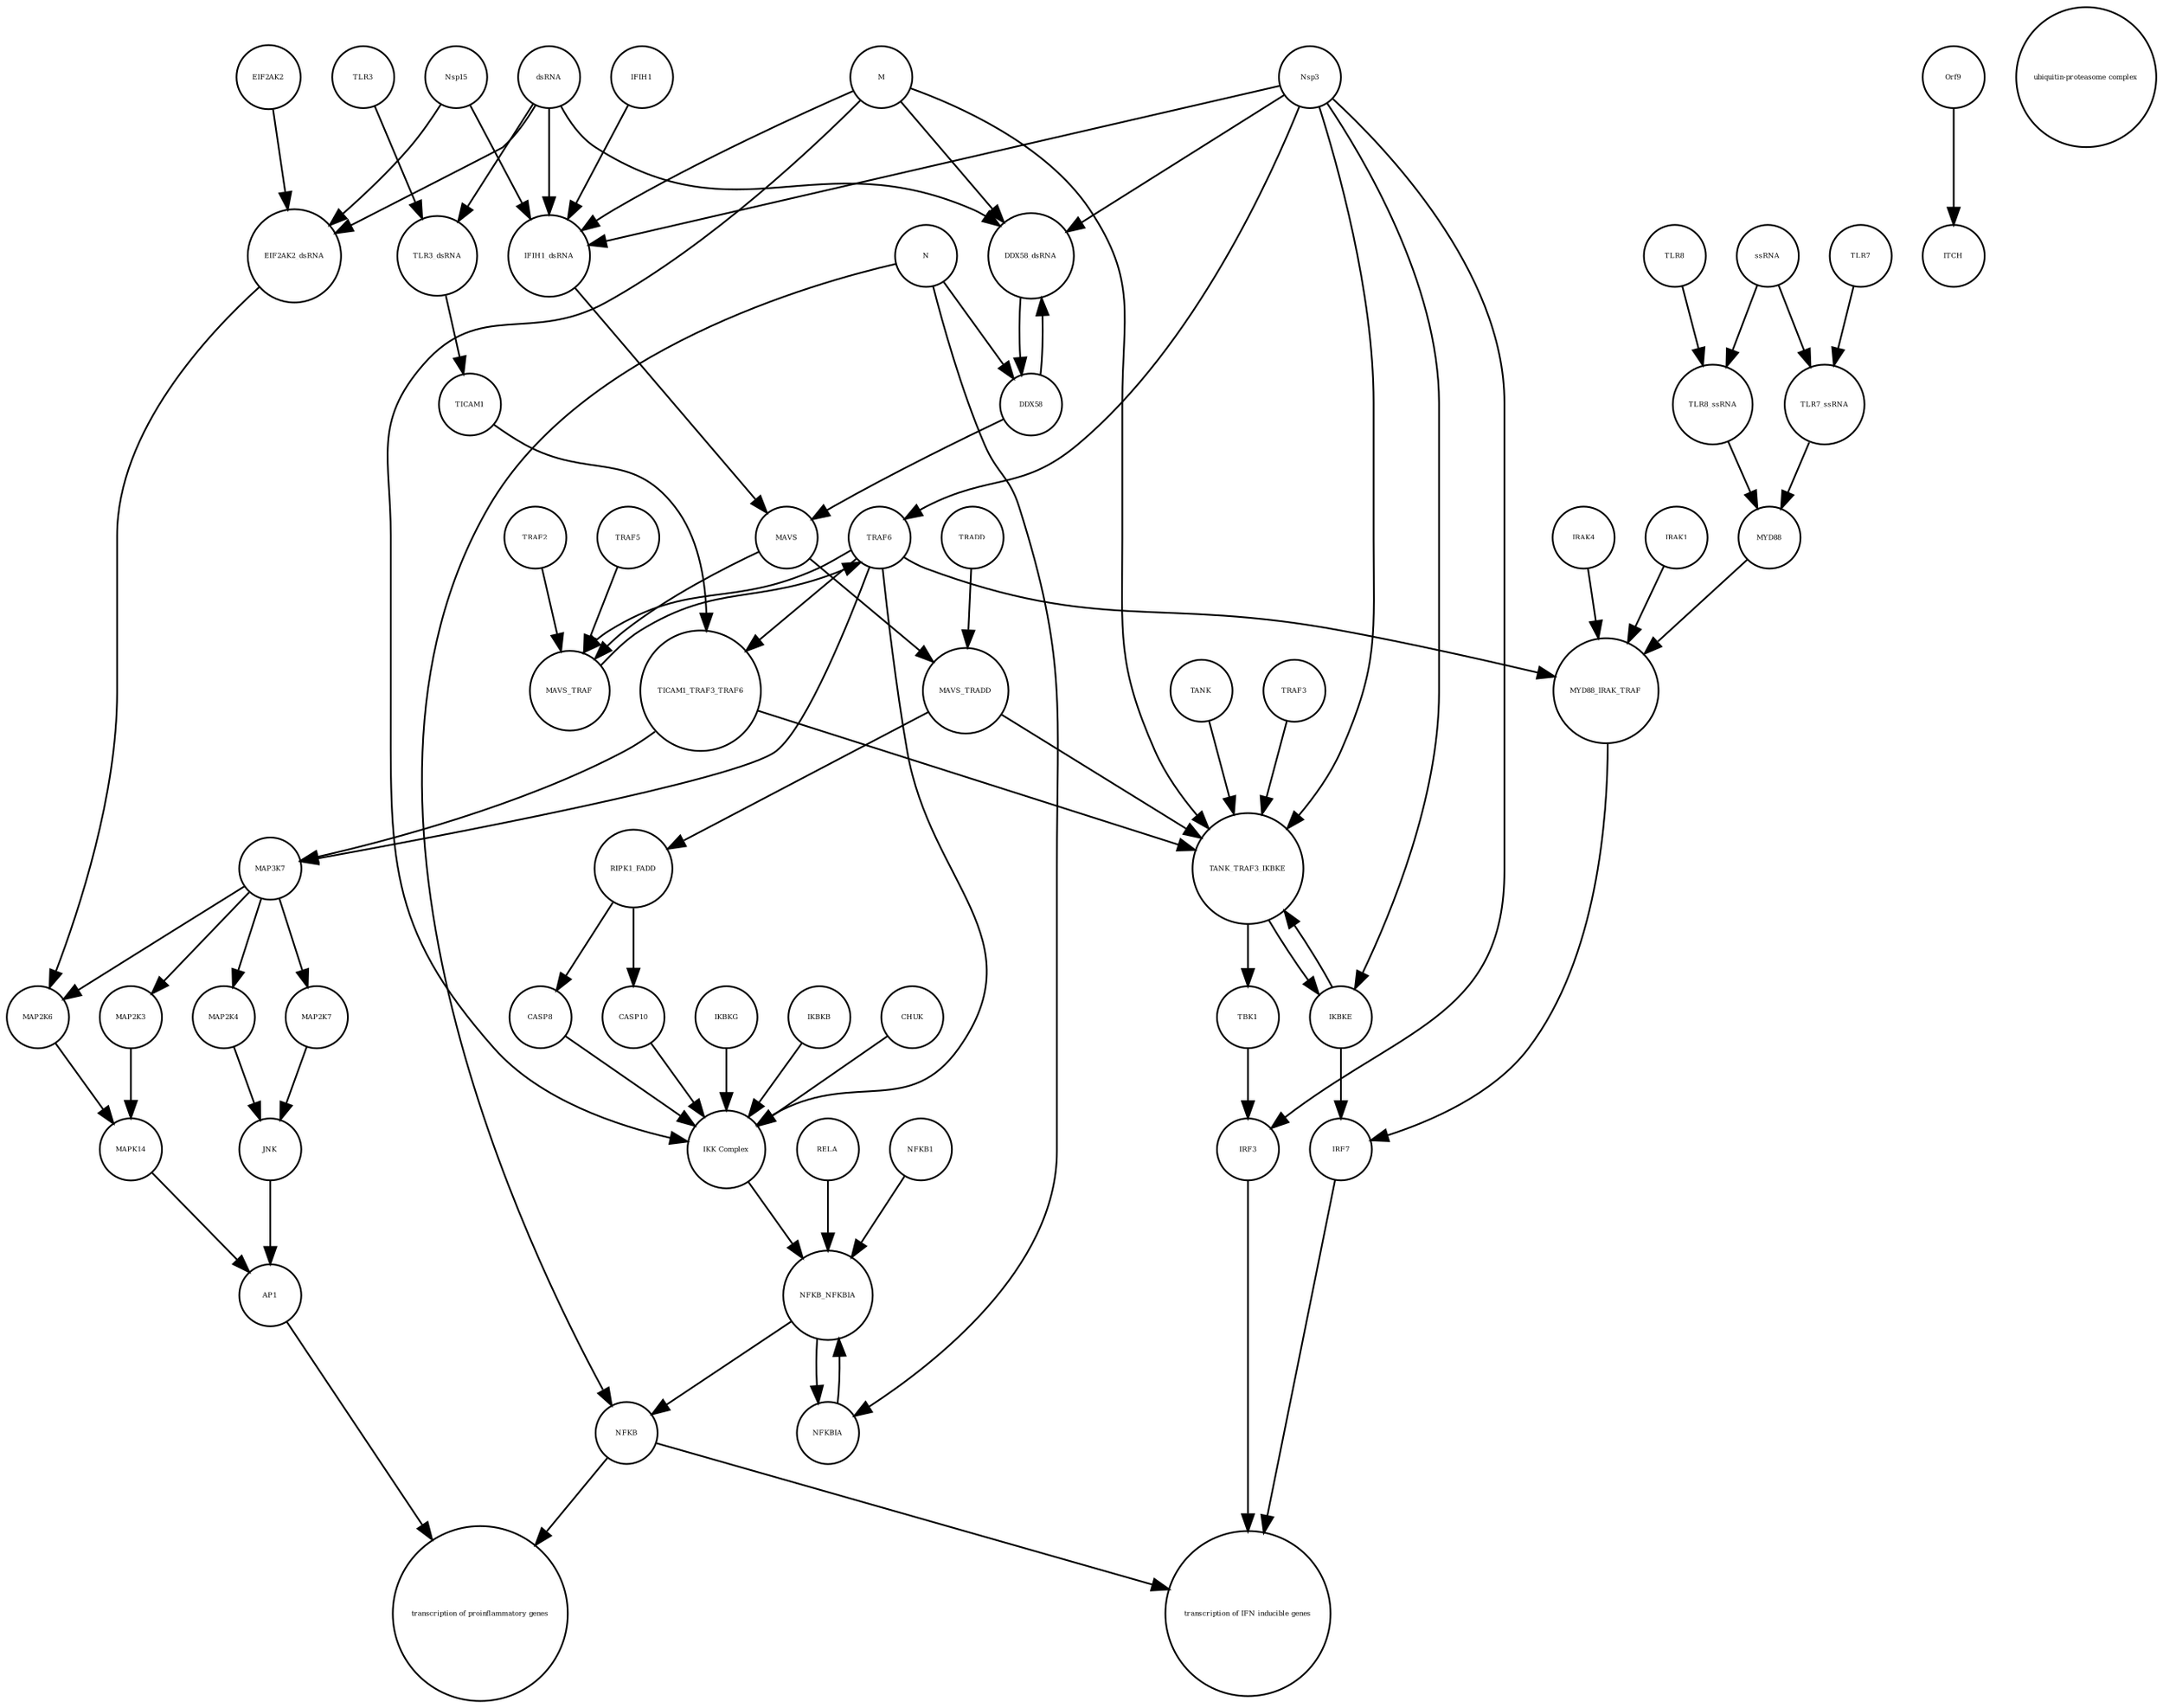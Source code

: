 strict digraph  {
TICAM1_TRAF3_TRAF6 [annotation="", bipartite=0, cls=complex, fontsize=4, label=TICAM1_TRAF3_TRAF6, shape=circle];
MAP3K7 [annotation="", bipartite=0, cls=macromolecule, fontsize=4, label=MAP3K7, shape=circle];
IRF7 [annotation=urn_miriam_hgnc_6122, bipartite=0, cls="macromolecule multimer", fontsize=4, label=IRF7, shape=circle];
"transcription of IFN inducible genes" [annotation="", bipartite=0, cls=phenotype, fontsize=4, label="transcription of IFN inducible genes", shape=circle];
AP1 [annotation="", bipartite=0, cls=complex, fontsize=4, label=AP1, shape=circle];
"transcription of proinflammatory genes" [annotation="", bipartite=0, cls=phenotype, fontsize=4, label="transcription of proinflammatory genes", shape=circle];
NFKB [annotation="", bipartite=0, cls=complex, fontsize=4, label=NFKB, shape=circle];
IRF3 [annotation=urn_miriam_hgnc_6118, bipartite=0, cls=macromolecule, fontsize=4, label=IRF3, shape=circle];
TLR8_ssRNA [annotation="", bipartite=0, cls=complex, fontsize=4, label=TLR8_ssRNA, shape=circle];
TRAF2 [annotation=urn_miriam_hgnc_12032, bipartite=0, cls=macromolecule, fontsize=4, label=TRAF2, shape=circle];
IKBKG [annotation="", bipartite=0, cls=macromolecule, fontsize=4, label=IKBKG, shape=circle];
Nsp15 [annotation=urn_miriam_ncbiprotein_1802476818, bipartite=0, cls=macromolecule, fontsize=4, label=Nsp15, shape=circle];
MAVS_TRADD [annotation="", bipartite=0, cls=complex, fontsize=4, label=MAVS_TRADD, shape=circle];
JNK [annotation="", bipartite=0, cls=complex, fontsize=4, label=JNK, shape=circle];
IFIH1_dsRNA [annotation="", bipartite=0, cls=complex, fontsize=4, label=IFIH1_dsRNA, shape=circle];
CASP10 [annotation="", bipartite=0, cls=macromolecule, fontsize=4, label=CASP10, shape=circle];
ITCH [annotation="", bipartite=0, cls=macromolecule, fontsize=4, label=ITCH, shape=circle];
"ubiquitin-proteasome complex" [annotation="", bipartite=0, cls=complex, fontsize=4, label="ubiquitin-proteasome complex", shape=circle];
MAPK14 [annotation="", bipartite=0, cls=macromolecule, fontsize=4, label=MAPK14, shape=circle];
CASP8 [annotation="", bipartite=0, cls=macromolecule, fontsize=4, label=CASP8, shape=circle];
MYD88_IRAK_TRAF [annotation="", bipartite=0, cls=complex, fontsize=4, label=MYD88_IRAK_TRAF, shape=circle];
MAP2K7 [annotation="", bipartite=0, cls=macromolecule, fontsize=4, label=MAP2K7, shape=circle];
MAVS_TRAF [annotation="", bipartite=0, cls=complex, fontsize=4, label=MAVS_TRAF, shape=circle];
IFIH1 [annotation=urn_miriam_hgnc_18873, bipartite=0, cls=macromolecule, fontsize=4, label=IFIH1, shape=circle];
TRADD [annotation=urn_miriam_hgnc_12030, bipartite=0, cls=macromolecule, fontsize=4, label=TRADD, shape=circle];
TRAF6 [annotation=urn_miriam_hgnc_12036, bipartite=0, cls=macromolecule, fontsize=4, label=TRAF6, shape=circle];
Orf9 [annotation=urn_miriam_uniprot_P59636, bipartite=0, cls=macromolecule, fontsize=4, label=Orf9, shape=circle];
MAP2K6 [annotation="", bipartite=0, cls=macromolecule, fontsize=4, label=MAP2K6, shape=circle];
"IKK Complex" [annotation="", bipartite=0, cls=complex, fontsize=4, label="IKK Complex", shape=circle];
TLR7_ssRNA [annotation="", bipartite=0, cls=complex, fontsize=4, label=TLR7_ssRNA, shape=circle];
RELA [annotation="", bipartite=0, cls=macromolecule, fontsize=4, label=RELA, shape=circle];
IKBKE [annotation=urn_miriam_hgnc_14552, bipartite=0, cls=macromolecule, fontsize=4, label=IKBKE, shape=circle];
TLR3 [annotation=urn_miriam_hgnc_11849, bipartite=0, cls="macromolecule multimer", fontsize=4, label=TLR3, shape=circle];
IRAK1 [annotation=urn_miriam_hgnc_6112, bipartite=0, cls=macromolecule, fontsize=4, label=IRAK1, shape=circle];
DDX58 [annotation=urn_miriam_hgnc_19102, bipartite=0, cls=macromolecule, fontsize=4, label=DDX58, shape=circle];
TLR3_dsRNA [annotation="", bipartite=0, cls=complex, fontsize=4, label=TLR3_dsRNA, shape=circle];
Nsp3 [annotation=urn_miriam_ncbiprotein_1802476807, bipartite=0, cls=macromolecule, fontsize=4, label=Nsp3, shape=circle];
IKBKB [annotation="", bipartite=0, cls=macromolecule, fontsize=4, label=IKBKB, shape=circle];
dsRNA [annotation="", bipartite=0, cls="nucleic acid feature", fontsize=4, label=dsRNA, shape=circle];
MAP2K3 [annotation="", bipartite=0, cls=macromolecule, fontsize=4, label=MAP2K3, shape=circle];
TRAF5 [annotation=urn_miriam_hgnc_12035, bipartite=0, cls=macromolecule, fontsize=4, label=TRAF5, shape=circle];
NFKB1 [annotation="", bipartite=0, cls=macromolecule, fontsize=4, label=NFKB1, shape=circle];
CHUK [annotation="", bipartite=0, cls=macromolecule, fontsize=4, label=CHUK, shape=circle];
TLR8 [annotation=urn_miriam_hgnc_15632, bipartite=0, cls=macromolecule, fontsize=4, label=TLR8, shape=circle];
EIF2AK2 [annotation=urn_miriam_hgnc_9437, bipartite=0, cls=macromolecule, fontsize=4, label=EIF2AK2, shape=circle];
N [annotation=urn_miriam_ncbiprotein_1798174255, bipartite=0, cls=macromolecule, fontsize=4, label=N, shape=circle];
TANK_TRAF3_IKBKE [annotation="", bipartite=0, cls=complex, fontsize=4, label=TANK_TRAF3_IKBKE, shape=circle];
MYD88 [annotation="", bipartite=0, cls=macromolecule, fontsize=4, label=MYD88, shape=circle];
NFKB_NFKBIA [annotation="", bipartite=0, cls=complex, fontsize=4, label=NFKB_NFKBIA, shape=circle];
IRAK4 [annotation=urn_miriam_hgnc_17967, bipartite=0, cls=macromolecule, fontsize=4, label=IRAK4, shape=circle];
TANK [annotation="", bipartite=0, cls=macromolecule, fontsize=4, label=TANK, shape=circle];
TICAM1 [annotation=urn_miriam_hgnc_18348, bipartite=0, cls=macromolecule, fontsize=4, label=TICAM1, shape=circle];
MAP2K4 [annotation="", bipartite=0, cls=macromolecule, fontsize=4, label=MAP2K4, shape=circle];
TRAF3 [annotation="", bipartite=0, cls=macromolecule, fontsize=4, label=TRAF3, shape=circle];
ssRNA [annotation="", bipartite=0, cls="nucleic acid feature", fontsize=4, label=ssRNA, shape=circle];
NFKBIA [annotation=urn_miriam_hgnc_7797, bipartite=0, cls=macromolecule, fontsize=4, label=NFKBIA, shape=circle];
M [annotation=urn_miriam_ncbiprotein_1796318601, bipartite=0, cls=macromolecule, fontsize=4, label=M, shape=circle];
RIPK1_FADD [annotation="", bipartite=0, cls=complex, fontsize=4, label=RIPK1_FADD, shape=circle];
TLR7 [annotation=urn_miriam_hgnc_15631, bipartite=0, cls=macromolecule, fontsize=4, label=TLR7, shape=circle];
EIF2AK2_dsRNA [annotation="", bipartite=0, cls=complex, fontsize=4, label=EIF2AK2_dsRNA, shape=circle];
MAVS [annotation=urn_miriam_hgnc_29233, bipartite=0, cls="macromolecule multimer", fontsize=4, label=MAVS, shape=circle];
DDX58_dsRNA [annotation="", bipartite=0, cls=complex, fontsize=4, label=DDX58_dsRNA, shape=circle];
TBK1 [annotation="", bipartite=0, cls=macromolecule, fontsize=4, label=TBK1, shape=circle];
TICAM1_TRAF3_TRAF6 -> MAP3K7  [annotation="", interaction_type=stimulation];
TICAM1_TRAF3_TRAF6 -> TANK_TRAF3_IKBKE  [annotation="urn_miriam_pubmed_19380580|urn_miriam_pubmed_19366914|urn_miriam_taxonomy_694009", interaction_type=stimulation];
MAP3K7 -> MAP2K7  [annotation=urn_miriam_pubmed_19366914, interaction_type=catalysis];
MAP3K7 -> MAP2K4  [annotation=urn_miriam_pubmed_19366914, interaction_type=catalysis];
MAP3K7 -> MAP2K3  [annotation=urn_miriam_pubmed_19366914, interaction_type=catalysis];
MAP3K7 -> MAP2K6  [annotation=urn_miriam_pubmed_19366914, interaction_type=catalysis];
IRF7 -> "transcription of IFN inducible genes"  [annotation="", interaction_type=stimulation];
AP1 -> "transcription of proinflammatory genes"  [annotation="", interaction_type=stimulation];
NFKB -> "transcription of proinflammatory genes"  [annotation="", interaction_type=stimulation];
NFKB -> "transcription of IFN inducible genes"  [annotation="", interaction_type=stimulation];
IRF3 -> "transcription of IFN inducible genes"  [annotation="", interaction_type=stimulation];
TLR8_ssRNA -> MYD88  [annotation=urn_miriam_pubmed_19366914, interaction_type=stimulation];
TRAF2 -> MAVS_TRAF  [annotation="", interaction_type=production];
IKBKG -> "IKK Complex"  [annotation="", interaction_type=production];
Nsp15 -> IFIH1_dsRNA  [annotation="urn_miriam_pubmed_28484023|urn_miriam_pubmed_19380580|urn_miriam_pubmed_31226023|urn_miriam_taxonomy_694009", interaction_type=inhibition];
Nsp15 -> EIF2AK2_dsRNA  [annotation="urn_miriam_pubmed_28484023|urn_miriam_pubmed_19366914|urn_miriam_taxonomy_694009", interaction_type=inhibition];
MAVS_TRADD -> TANK_TRAF3_IKBKE  [annotation="urn_miriam_pubmed_19366914|urn_miriam_pubmed_27164085|urn_miriam_pubmed_19380580|urn_miriam_taxonomy_694009", interaction_type=stimulation];
MAVS_TRADD -> RIPK1_FADD  [annotation=urn_miriam_pubmed_19366914, interaction_type=stimulation];
JNK -> AP1  [annotation=urn_miriam_pubmed_19366914, interaction_type=stimulation];
IFIH1_dsRNA -> MAVS  [annotation=urn_miriam_pubmed_25581309, interaction_type=catalysis];
CASP10 -> "IKK Complex"  [annotation="urn_miriam_pubmed_19366914|urn_miriam_pubmed_20303872|urn_miriam_pubmed_17705188|urn_miriam_pubmed_694009", interaction_type=stimulation];
MAPK14 -> AP1  [annotation=urn_miriam_pubmed_19366914, interaction_type=stimulation];
CASP8 -> "IKK Complex"  [annotation="urn_miriam_pubmed_19366914|urn_miriam_pubmed_20303872|urn_miriam_pubmed_17705188|urn_miriam_pubmed_694009", interaction_type=stimulation];
MYD88_IRAK_TRAF -> IRF7  [annotation=urn_miriam_pubmed_20303872, interaction_type=catalysis];
MAP2K7 -> JNK  [annotation=urn_miriam_pubmed_19366914, interaction_type=catalysis];
MAVS_TRAF -> TRAF6  [annotation=urn_miriam_pubmed_19366914, interaction_type=catalysis];
IFIH1 -> IFIH1_dsRNA  [annotation="", interaction_type=production];
TRADD -> MAVS_TRADD  [annotation="", interaction_type=production];
TRAF6 -> MYD88_IRAK_TRAF  [annotation="", interaction_type=production];
TRAF6 -> MAVS_TRAF  [annotation="", interaction_type=production];
TRAF6 -> "IKK Complex"  [annotation="urn_miriam_pubmed_19366914|urn_miriam_pubmed_20303872|urn_miriam_pubmed_17705188|urn_miriam_pubmed_694009", interaction_type=stimulation];
TRAF6 -> TICAM1_TRAF3_TRAF6  [annotation="", interaction_type=production];
TRAF6 -> MAP3K7  [annotation=urn_miriam_pubmed_19366914, interaction_type=stimulation];
Orf9 -> ITCH  [annotation="urn_miriam_pubmed_25135833|urn_miriam_taxonomy_694009", interaction_type=stimulation];
MAP2K6 -> MAPK14  [annotation=urn_miriam_pubmed_19366914, interaction_type=catalysis];
"IKK Complex" -> NFKB_NFKBIA  [annotation=urn_miriam_pubmed_19366914, interaction_type=catalysis];
TLR7_ssRNA -> MYD88  [annotation=urn_miriam_pubmed_19366914, interaction_type=stimulation];
RELA -> NFKB_NFKBIA  [annotation="", interaction_type=production];
IKBKE -> TANK_TRAF3_IKBKE  [annotation="", interaction_type=production];
IKBKE -> IRF7  [annotation=urn_miriam_pubmed_20303872, interaction_type=catalysis];
TLR3 -> TLR3_dsRNA  [annotation="", interaction_type=production];
IRAK1 -> MYD88_IRAK_TRAF  [annotation="", interaction_type=production];
DDX58 -> DDX58_dsRNA  [annotation="", interaction_type=production];
DDX58 -> MAVS  [annotation=urn_miriam_pubmed_25581309, interaction_type=catalysis];
TLR3_dsRNA -> TICAM1  [annotation=urn_miriam_pubmed_20303872, interaction_type=stimulation];
Nsp3 -> DDX58_dsRNA  [annotation="urn_miriam_pubmed_20303872|urn_miriam_pubmed_19380580|urn_miriam_pubmed_31226023|urn_miriam_taxonomy_694009", interaction_type=inhibition];
Nsp3 -> IRF3  [annotation="urn_miriam_pubmed_17761676|urn_miriam_pubmed_31226023|urn_miriam_taxonomy_694009", interaction_type=inhibition];
Nsp3 -> IFIH1_dsRNA  [annotation="urn_miriam_pubmed_28484023|urn_miriam_pubmed_19380580|urn_miriam_pubmed_31226023|urn_miriam_taxonomy_694009", interaction_type=inhibition];
Nsp3 -> IKBKE  [annotation="urn_miriam_pubmed_20303872|urn_miriam_pubmed_31226023|urn_miriam_taxonomy_694009", interaction_type=inhibition];
Nsp3 -> TANK_TRAF3_IKBKE  [annotation="urn_miriam_pubmed_19366914|urn_miriam_pubmed_27164085|urn_miriam_pubmed_19380580|urn_miriam_taxonomy_694009", interaction_type=inhibition];
Nsp3 -> TRAF6  [annotation="urn_miriam_pubmed_27164085|urn_miriam_taxonomy_694009", interaction_type=catalysis];
IKBKB -> "IKK Complex"  [annotation="", interaction_type=production];
dsRNA -> DDX58_dsRNA  [annotation="", interaction_type=production];
dsRNA -> IFIH1_dsRNA  [annotation="", interaction_type=production];
dsRNA -> EIF2AK2_dsRNA  [annotation="", interaction_type=production];
dsRNA -> TLR3_dsRNA  [annotation="", interaction_type=production];
MAP2K3 -> MAPK14  [annotation=urn_miriam_pubmed_19366914, interaction_type=catalysis];
TRAF5 -> MAVS_TRAF  [annotation="", interaction_type=production];
NFKB1 -> NFKB_NFKBIA  [annotation="", interaction_type=production];
CHUK -> "IKK Complex"  [annotation="", interaction_type=production];
TLR8 -> TLR8_ssRNA  [annotation="", interaction_type=production];
EIF2AK2 -> EIF2AK2_dsRNA  [annotation="", interaction_type=production];
N -> DDX58  [annotation="urn_miriam_pubmed_25581309|urn_miriam_pubmed_28148787|urn_miriam_taxonomy_694009", interaction_type=inhibition];
N -> NFKB  [annotation="urn_miriam_pubmed_16143815|urn_miriam_taxonomy_694009", interaction_type=stimulation];
N -> NFKBIA  [annotation="urn_miriam_pubmed_16143815|urn_miriam_taxonomy_694009", interaction_type=stimulation];
TANK_TRAF3_IKBKE -> IKBKE  [annotation="urn_miriam_pubmed_20303872|urn_miriam_pubmed_31226023|urn_miriam_taxonomy_694009", interaction_type=stimulation];
TANK_TRAF3_IKBKE -> TBK1  [annotation=urn_miriam_pubmed_19366914, interaction_type=stimulation];
MYD88 -> MYD88_IRAK_TRAF  [annotation="", interaction_type=production];
NFKB_NFKBIA -> NFKBIA  [annotation="", interaction_type=production];
NFKB_NFKBIA -> NFKB  [annotation="", interaction_type=production];
IRAK4 -> MYD88_IRAK_TRAF  [annotation="", interaction_type=production];
TANK -> TANK_TRAF3_IKBKE  [annotation="", interaction_type=production];
TICAM1 -> TICAM1_TRAF3_TRAF6  [annotation="", interaction_type=production];
MAP2K4 -> JNK  [annotation=urn_miriam_pubmed_19366914, interaction_type=catalysis];
TRAF3 -> TANK_TRAF3_IKBKE  [annotation="", interaction_type=production];
ssRNA -> TLR8_ssRNA  [annotation="", interaction_type=production];
ssRNA -> TLR7_ssRNA  [annotation="", interaction_type=production];
NFKBIA -> NFKB_NFKBIA  [annotation="", interaction_type=production];
M -> DDX58_dsRNA  [annotation="urn_miriam_pubmed_20303872|urn_miriam_pubmed_19380580|urn_miriam_pubmed_31226023|urn_miriam_taxonomy_694009", interaction_type=inhibition];
M -> IFIH1_dsRNA  [annotation="urn_miriam_pubmed_28484023|urn_miriam_pubmed_19380580|urn_miriam_pubmed_31226023|urn_miriam_taxonomy_694009", interaction_type=inhibition];
M -> "IKK Complex"  [annotation="urn_miriam_pubmed_19366914|urn_miriam_pubmed_20303872|urn_miriam_pubmed_17705188|urn_miriam_pubmed_694009", interaction_type=inhibition];
M -> TANK_TRAF3_IKBKE  [annotation="urn_miriam_pubmed_19380580|urn_miriam_pubmed_19366914|urn_miriam_taxonomy_694009", interaction_type=inhibition];
RIPK1_FADD -> CASP10  [annotation=urn_miriam_pubmed_20303872, interaction_type=stimulation];
RIPK1_FADD -> CASP8  [annotation=urn_miriam_pubmed_19366914, interaction_type=stimulation];
TLR7 -> TLR7_ssRNA  [annotation="", interaction_type=production];
EIF2AK2_dsRNA -> MAP2K6  [annotation=urn_miriam_pubmed_19366914, interaction_type=stimulation];
MAVS -> MAVS_TRAF  [annotation="", interaction_type=production];
MAVS -> MAVS_TRADD  [annotation="", interaction_type=production];
DDX58_dsRNA -> DDX58  [annotation="urn_miriam_pubmed_25581309|urn_miriam_pubmed_28148787|urn_miriam_taxonomy_694009", interaction_type=catalysis];
TBK1 -> IRF3  [annotation=urn_miriam_pubmed_25581309, interaction_type=catalysis];
}
